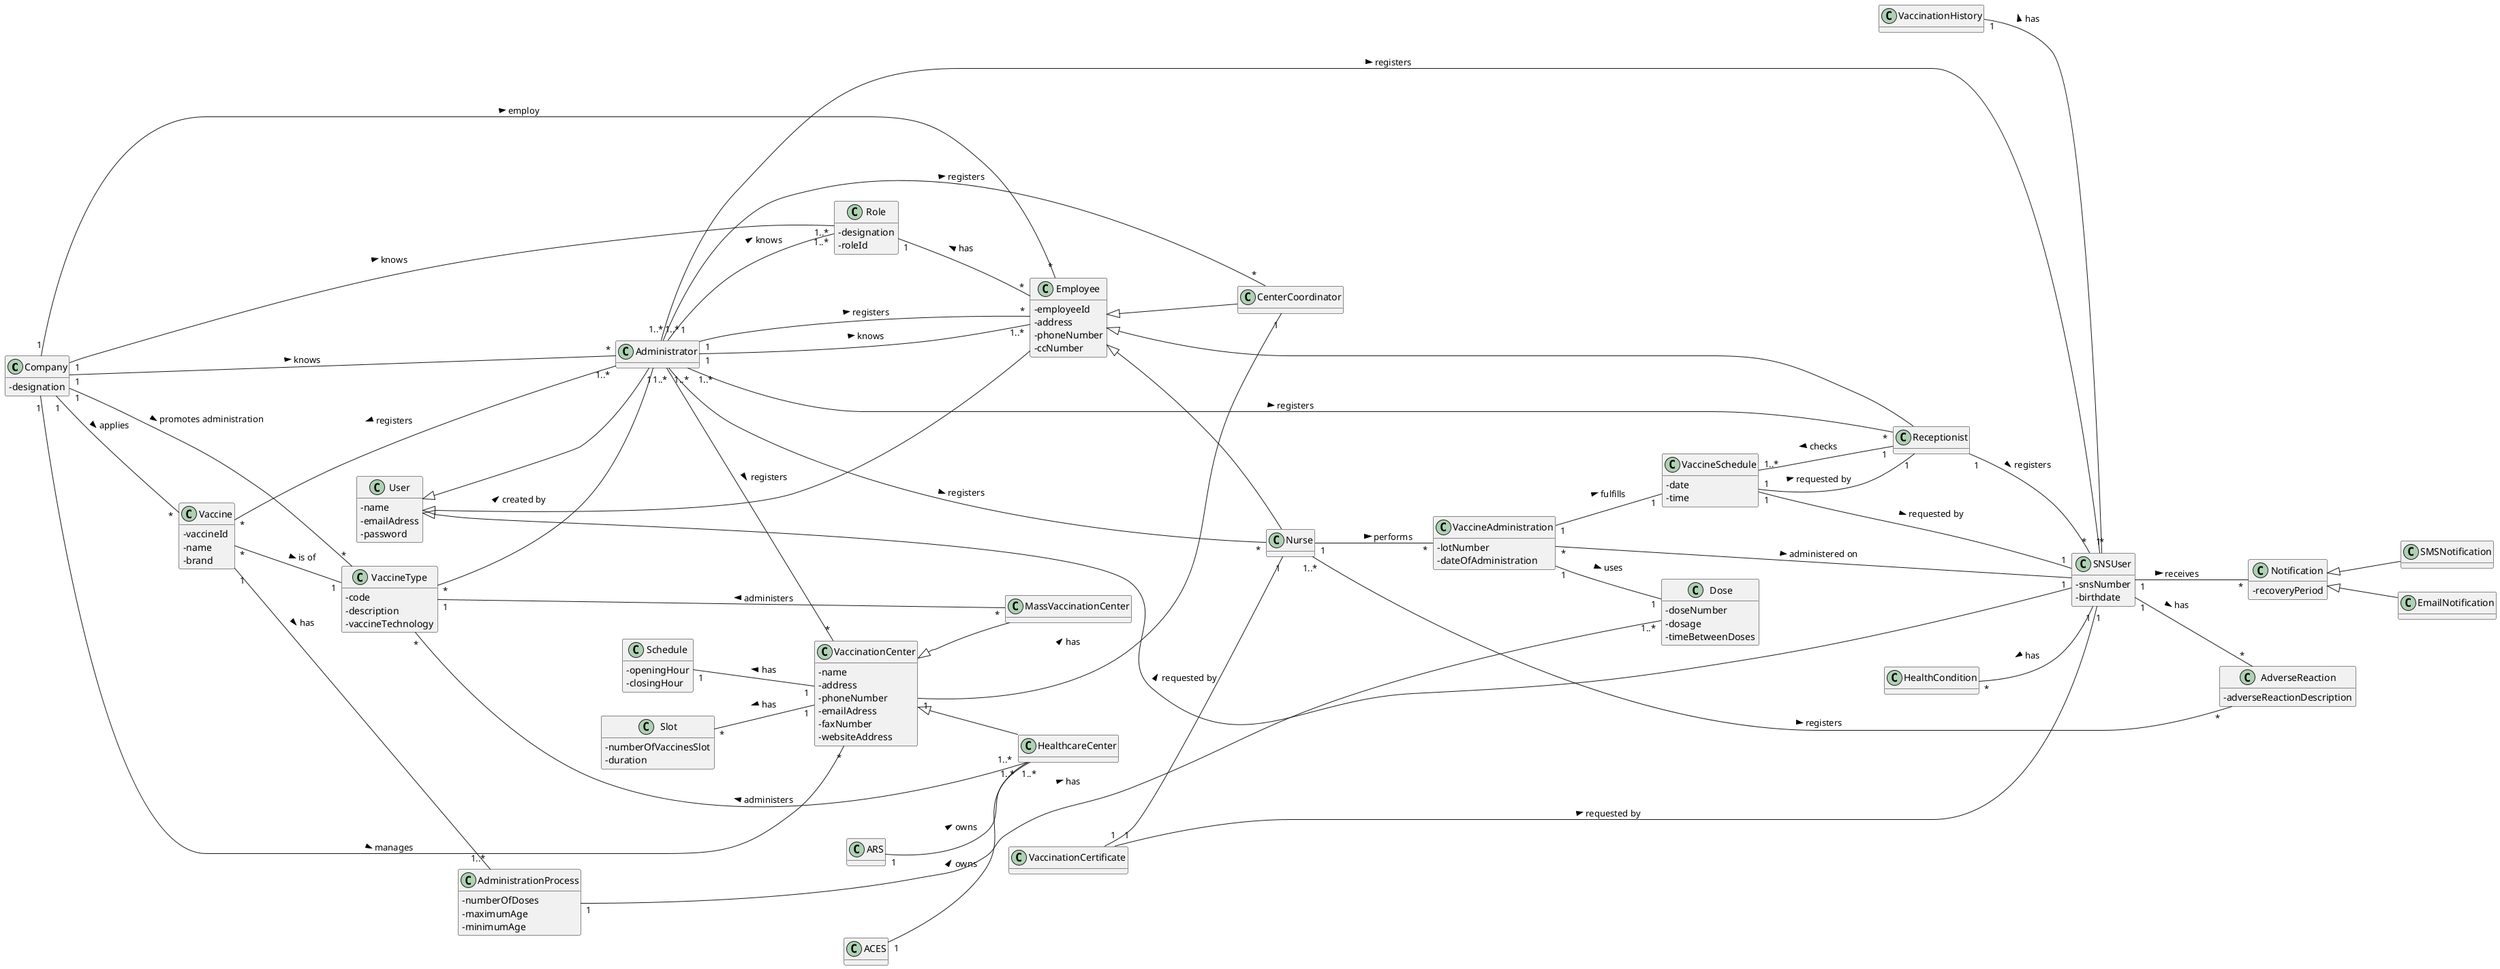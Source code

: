 @startuml
hide methods
left to right direction
skinparam classAttributeIconSize 0

class Company{
-designation
}

class VaccineSchedule{
-date
-time
}

class VaccineAdministration{
-lotNumber
-dateOfAdministration
}
class AdministrationProcess{
-numberOfDoses
-maximumAge
-minimumAge


}
class Vaccine{
-vaccineId
-name
-brand
}
class Schedule{
-openingHour
-closingHour
}
class VaccinationCenter{
-name
-address
-phoneNumber
-emailAdress
-faxNumber
-websiteAddress
}
class Slot{
-numberOfVaccinesSlot
-duration
}
class HealthcareCenter extends VaccinationCenter{}
class ARS{}
class ACES{
}
class MassVaccinationCenter extends VaccinationCenter{}

class CenterCoordinator extends Employee{}

class SNSUser extends User{
-snsNumber
-birthdate
}
class HealthCondition{}
class VaccinationHistory{}

class AdverseReaction{
-adverseReactionDescription
}

class Nurse extends Employee{}

class Receptionist extends Employee{}

class Administrator extends User{}

class VaccinationCertificate{}

class VaccineType{
-code
-description
-vaccineTechnology
}
class Notification {
-recoveryPeriod
}

class SMSNotification extends Notification{}

class EmailNotification extends Notification{}

class Employee extends User{
-employeeId
-address
-phoneNumber
-ccNumber
}
class Role{
-designation
-roleId
}
class User{
-name
-emailAdress
-password
}
class Dose{
-doseNumber
-dosage
-timeBetweenDoses
}


Vaccine "*" -- "1" VaccineType : is of >
Receptionist "1" -- "*" SNSUser : registers >
Receptionist "1"-- "1..*" VaccineSchedule : checks >
SNSUser "1" -- "*" AdverseReaction : has >
SNSUser "1" -- "*" Notification : receives >

Company "1" -- "*" VaccinationCenter : manages >
MassVaccinationCenter "*" -- "1" VaccineType : administers >
HealthcareCenter "1..*" -- "*" VaccineType : administers >
VaccinationCenter "1" -- "1" CenterCoordinator : has >
VaccinationCertificate "1" -- "1" SNSUser : requested by >
VaccinationCertificate "1" -- "1" Nurse : requested by >
Nurse "1..*" -- "*" AdverseReaction : registers >
Nurse "1" -- "*" VaccineAdministration : performs >
VaccineAdministration "1" -- "1" VaccineSchedule : fulfills >
VaccineSchedule "1"--"1" Receptionist : requested by >
VaccineSchedule "1"--"1" SNSUser : requested by >

VaccineAdministration "*" -- "1" SNSUser : administered on >


Administrator "1..*" -- "*" Nurse : registers >
Administrator "1..*"-- "*" Receptionist : registers >
Administrator "1..*"-- "*" VaccinationCenter : registers >
Administrator "1..*"-- "*"  CenterCoordinator : registers >
Administrator "1..*"-- "*" SNSUser : registers >


Slot "*"--"1" VaccinationCenter : has <
HealthCondition "*" -- "1" SNSUser : has <
VaccinationHistory"1" --"1"SNSUser : has <

ACES"1" -- "1..*" HealthcareCenter :owns >
ARS"1" -- "1..*" HealthcareCenter : owns >

Company "1" -- "*" Vaccine : applies >
Schedule "1" -- "1" VaccinationCenter : has <
Role"1" -- "*"Employee : has <

Company "1" --"*" Employee : employ >
Company "1" -- "*" Administrator: knows >
Administrator"1" -- "*" Employee: registers >

Company "1" -- "*" VaccineType : promotes administration >
Company "1" -- "1..*" Role: knows >
Administrator "1" -- "1..*" Employee : knows >
Administrator "1" -- "1..*" Role : knows >
VaccineType "*" -- "1" Administrator : created by >
Administrator "1..*" -- "*" Vaccine : registers >

AdministrationProcess "1" -- "1..*" Dose : has >

Vaccine "1" -- "1..*" AdministrationProcess : has >
VaccineAdministration "1" -- "1" Dose : uses >


@enduml